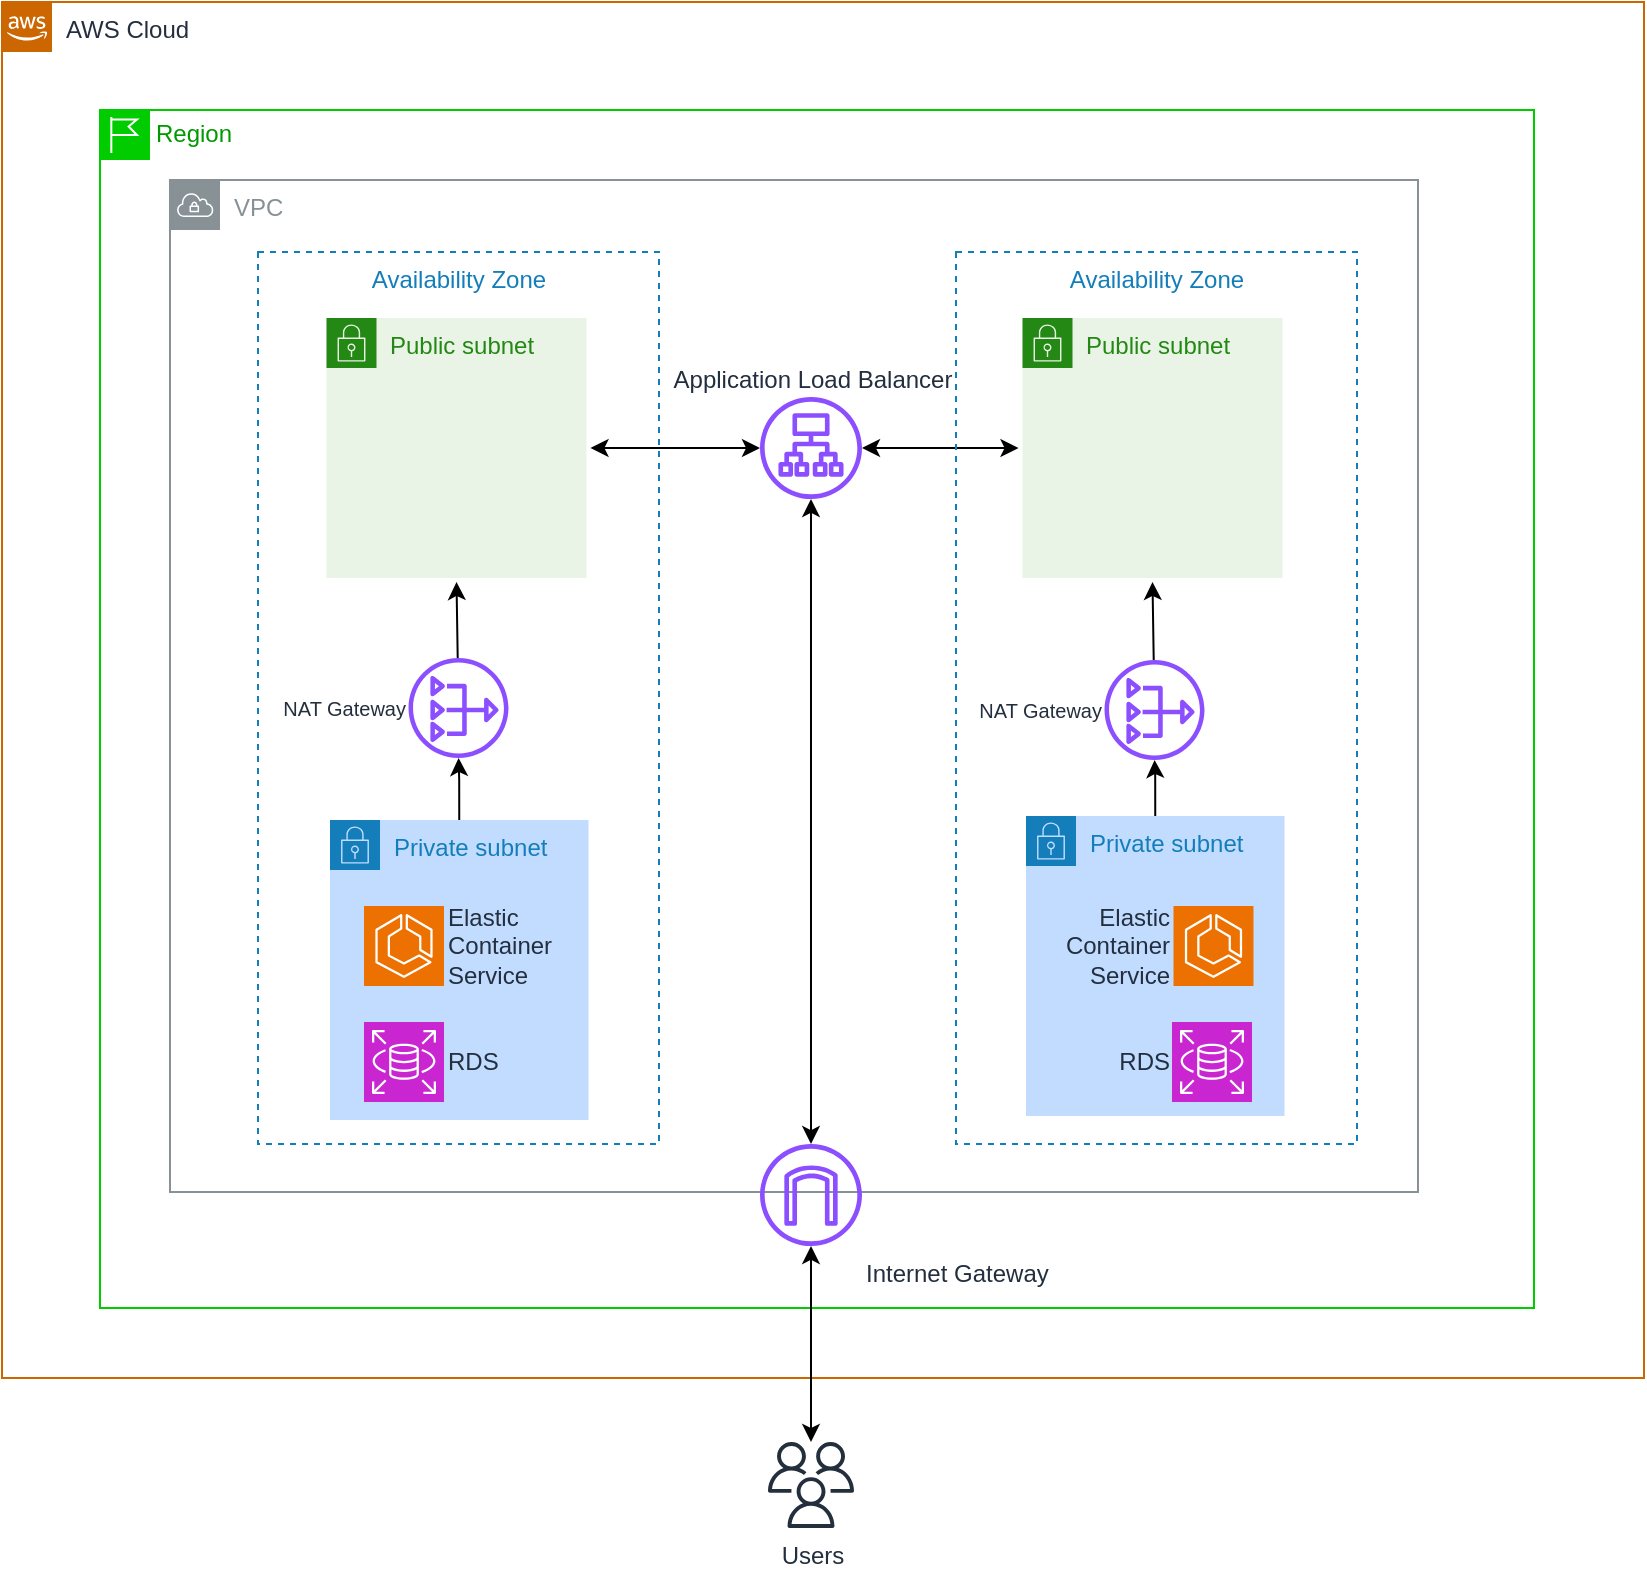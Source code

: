 <mxfile version="21.7.5" type="device">
  <diagram id="Ht1M8jgEwFfnCIfOTk4-" name="Page-1">
    <mxGraphModel dx="1188" dy="1596" grid="0" gridSize="10" guides="1" tooltips="1" connect="1" arrows="1" fold="1" page="1" pageScale="1" pageWidth="1169" pageHeight="827" background="#FFFFFF" math="0" shadow="0">
      <root>
        <mxCell id="0" />
        <mxCell id="1" parent="0" />
        <mxCell id="UEzPUAAOIrF-is8g5C7q-175" value="AWS Cloud" style="points=[[0,0],[0.25,0],[0.5,0],[0.75,0],[1,0],[1,0.25],[1,0.5],[1,0.75],[1,1],[0.75,1],[0.5,1],[0.25,1],[0,1],[0,0.75],[0,0.5],[0,0.25]];outlineConnect=0;gradientColor=none;html=1;whiteSpace=wrap;fontSize=12;fontStyle=0;shape=mxgraph.aws4.group;grIcon=mxgraph.aws4.group_aws_cloud_alt;strokeColor=#CC6600;fillColor=none;verticalAlign=top;align=left;spacingLeft=30;fontColor=#232F3E;dashed=0;labelBackgroundColor=#ffffff;container=1;pointerEvents=0;collapsible=0;recursiveResize=0;" parent="1" vertex="1">
          <mxGeometry x="147" y="-820" width="821" height="688" as="geometry" />
        </mxCell>
        <mxCell id="E76j6o1A-xm-eMg6upqM-4" value="Region" style="shape=mxgraph.ibm.box;prType=region;fontStyle=0;verticalAlign=top;align=left;spacingLeft=32;spacingTop=4;fillColor=none;rounded=0;whiteSpace=wrap;html=1;strokeColor=#00CC00;strokeWidth=1;dashed=0;container=1;spacing=-4;collapsible=0;expand=0;recursiveResize=0;fontColor=#009900;" vertex="1" parent="UEzPUAAOIrF-is8g5C7q-175">
          <mxGeometry x="49" y="54" width="717" height="599" as="geometry" />
        </mxCell>
        <mxCell id="E76j6o1A-xm-eMg6upqM-1" value="VPC" style="sketch=0;outlineConnect=0;gradientColor=none;html=1;whiteSpace=wrap;fontSize=12;fontStyle=0;shape=mxgraph.aws4.group;grIcon=mxgraph.aws4.group_vpc;strokeColor=#879196;fillColor=none;verticalAlign=top;align=left;spacingLeft=30;fontColor=#879196;dashed=0;" vertex="1" parent="UEzPUAAOIrF-is8g5C7q-175">
          <mxGeometry x="84" y="89" width="624" height="506" as="geometry" />
        </mxCell>
        <mxCell id="E76j6o1A-xm-eMg6upqM-36" style="edgeStyle=orthogonalEdgeStyle;rounded=0;orthogonalLoop=1;jettySize=auto;html=1;strokeColor=#000000;startArrow=classic;startFill=1;" edge="1" parent="UEzPUAAOIrF-is8g5C7q-175" source="E76j6o1A-xm-eMg6upqM-5" target="E76j6o1A-xm-eMg6upqM-6">
          <mxGeometry relative="1" as="geometry" />
        </mxCell>
        <mxCell id="E76j6o1A-xm-eMg6upqM-5" value="Internet Gateway" style="sketch=0;outlineConnect=0;fontColor=#232F3E;gradientColor=none;fillColor=#8C4FFF;strokeColor=none;dashed=0;verticalLabelPosition=bottom;verticalAlign=top;align=left;html=1;fontSize=12;fontStyle=0;aspect=fixed;pointerEvents=1;shape=mxgraph.aws4.internet_gateway;labelPosition=right;" vertex="1" parent="UEzPUAAOIrF-is8g5C7q-175">
          <mxGeometry x="379" y="571" width="51" height="51" as="geometry" />
        </mxCell>
        <mxCell id="E76j6o1A-xm-eMg6upqM-10" value="Availability Zone" style="fillColor=none;strokeColor=#147EBA;dashed=1;verticalAlign=top;fontStyle=0;fontColor=#147EBA;whiteSpace=wrap;html=1;" vertex="1" parent="UEzPUAAOIrF-is8g5C7q-175">
          <mxGeometry x="128" y="125" width="200.5" height="446" as="geometry" />
        </mxCell>
        <mxCell id="E76j6o1A-xm-eMg6upqM-40" style="edgeStyle=orthogonalEdgeStyle;rounded=0;orthogonalLoop=1;jettySize=auto;html=1;strokeColor=#000000;startArrow=classic;startFill=1;" edge="1" parent="UEzPUAAOIrF-is8g5C7q-175" source="E76j6o1A-xm-eMg6upqM-6" target="E76j6o1A-xm-eMg6upqM-29">
          <mxGeometry relative="1" as="geometry">
            <mxPoint x="507" y="214" as="targetPoint" />
          </mxGeometry>
        </mxCell>
        <mxCell id="E76j6o1A-xm-eMg6upqM-41" style="edgeStyle=orthogonalEdgeStyle;rounded=0;orthogonalLoop=1;jettySize=auto;html=1;strokeColor=#000000;startArrow=classic;startFill=1;" edge="1" parent="UEzPUAAOIrF-is8g5C7q-175" source="E76j6o1A-xm-eMg6upqM-6" target="E76j6o1A-xm-eMg6upqM-15">
          <mxGeometry relative="1" as="geometry">
            <mxPoint x="295" y="206" as="targetPoint" />
          </mxGeometry>
        </mxCell>
        <mxCell id="E76j6o1A-xm-eMg6upqM-6" value="Application Load Balancer" style="sketch=0;outlineConnect=0;fontColor=#232F3E;gradientColor=none;fillColor=#8C4FFF;strokeColor=none;dashed=0;verticalLabelPosition=top;verticalAlign=bottom;align=center;html=1;fontSize=12;fontStyle=0;aspect=fixed;pointerEvents=1;shape=mxgraph.aws4.application_load_balancer;labelPosition=center;" vertex="1" parent="UEzPUAAOIrF-is8g5C7q-175">
          <mxGeometry x="379" y="197.5" width="51" height="51" as="geometry" />
        </mxCell>
        <mxCell id="E76j6o1A-xm-eMg6upqM-15" value="Public subnet" style="points=[[0,0],[0.25,0],[0.5,0],[0.75,0],[1,0],[1,0.25],[1,0.5],[1,0.75],[1,1],[0.75,1],[0.5,1],[0.25,1],[0,1],[0,0.75],[0,0.5],[0,0.25]];outlineConnect=0;gradientColor=none;html=1;whiteSpace=wrap;fontSize=12;fontStyle=0;container=1;pointerEvents=0;collapsible=0;recursiveResize=0;shape=mxgraph.aws4.group;grIcon=mxgraph.aws4.group_security_group;grStroke=0;strokeColor=#248814;fillColor=#E9F3E6;verticalAlign=top;align=left;spacingLeft=30;fontColor=#248814;dashed=0;strokeWidth=3;perimeterSpacing=2;" vertex="1" parent="UEzPUAAOIrF-is8g5C7q-175">
          <mxGeometry x="162.25" y="158" width="130" height="130" as="geometry" />
        </mxCell>
        <mxCell id="E76j6o1A-xm-eMg6upqM-16" value="Private subnet" style="points=[[0,0],[0.25,0],[0.5,0],[0.75,0],[1,0],[1,0.25],[1,0.5],[1,0.75],[1,1],[0.75,1],[0.5,1],[0.25,1],[0,1],[0,0.75],[0,0.5],[0,0.25]];outlineConnect=0;gradientColor=none;html=1;whiteSpace=wrap;fontSize=12;fontStyle=0;container=1;pointerEvents=0;collapsible=0;recursiveResize=0;shape=mxgraph.aws4.group;grIcon=mxgraph.aws4.group_security_group;grStroke=0;strokeColor=#147EBA;fillColor=#C2DCFF;verticalAlign=top;align=left;spacingLeft=30;fontColor=#147EBA;dashed=0;" vertex="1" parent="UEzPUAAOIrF-is8g5C7q-175">
          <mxGeometry x="164" y="409" width="129.25" height="150" as="geometry" />
        </mxCell>
        <mxCell id="E76j6o1A-xm-eMg6upqM-44" value="RDS" style="sketch=0;points=[[0,0,0],[0.25,0,0],[0.5,0,0],[0.75,0,0],[1,0,0],[0,1,0],[0.25,1,0],[0.5,1,0],[0.75,1,0],[1,1,0],[0,0.25,0],[0,0.5,0],[0,0.75,0],[1,0.25,0],[1,0.5,0],[1,0.75,0]];outlineConnect=0;fontColor=#232F3E;fillColor=#C925D1;strokeColor=#ffffff;dashed=0;verticalLabelPosition=middle;verticalAlign=middle;align=left;html=1;fontSize=12;fontStyle=0;aspect=fixed;shape=mxgraph.aws4.resourceIcon;resIcon=mxgraph.aws4.rds;labelPosition=right;" vertex="1" parent="E76j6o1A-xm-eMg6upqM-16">
          <mxGeometry x="17" y="101" width="40" height="40" as="geometry" />
        </mxCell>
        <mxCell id="E76j6o1A-xm-eMg6upqM-43" value="Elastic Container Service" style="sketch=0;points=[[0,0,0],[0.25,0,0],[0.5,0,0],[0.75,0,0],[1,0,0],[0,1,0],[0.25,1,0],[0.5,1,0],[0.75,1,0],[1,1,0],[0,0.25,0],[0,0.5,0],[0,0.75,0],[1,0.25,0],[1,0.5,0],[1,0.75,0]];outlineConnect=0;fontColor=#232F3E;fillColor=#ED7100;strokeColor=#ffffff;dashed=0;verticalLabelPosition=middle;verticalAlign=middle;align=left;html=1;fontSize=12;fontStyle=0;aspect=fixed;shape=mxgraph.aws4.resourceIcon;resIcon=mxgraph.aws4.ecs;labelPosition=right;whiteSpace=wrap;" vertex="1" parent="E76j6o1A-xm-eMg6upqM-16">
          <mxGeometry x="17" y="43" width="40" height="40" as="geometry" />
        </mxCell>
        <mxCell id="E76j6o1A-xm-eMg6upqM-18" value="NAT Gateway" style="sketch=0;outlineConnect=0;fontColor=#232F3E;gradientColor=none;fillColor=#8C4FFF;strokeColor=none;dashed=0;verticalLabelPosition=middle;verticalAlign=middle;align=right;html=1;fontSize=10;fontStyle=0;aspect=fixed;pointerEvents=1;shape=mxgraph.aws4.nat_gateway;labelPosition=left;" vertex="1" parent="UEzPUAAOIrF-is8g5C7q-175">
          <mxGeometry x="203.25" y="328" width="50" height="50" as="geometry" />
        </mxCell>
        <mxCell id="E76j6o1A-xm-eMg6upqM-27" style="edgeStyle=orthogonalEdgeStyle;rounded=0;orthogonalLoop=1;jettySize=auto;html=1;exitX=0.5;exitY=0;exitDx=0;exitDy=0;strokeColor=#000000;" edge="1" parent="UEzPUAAOIrF-is8g5C7q-175" source="E76j6o1A-xm-eMg6upqM-16" target="E76j6o1A-xm-eMg6upqM-18">
          <mxGeometry relative="1" as="geometry" />
        </mxCell>
        <mxCell id="E76j6o1A-xm-eMg6upqM-26" value="" style="endArrow=classic;html=1;rounded=0;entryX=0.5;entryY=1;entryDx=0;entryDy=0;strokeColor=#000000;" edge="1" parent="UEzPUAAOIrF-is8g5C7q-175" source="E76j6o1A-xm-eMg6upqM-18" target="E76j6o1A-xm-eMg6upqM-15">
          <mxGeometry width="50" height="50" relative="1" as="geometry">
            <mxPoint x="178" y="329" as="sourcePoint" />
            <mxPoint x="230" y="297" as="targetPoint" />
          </mxGeometry>
        </mxCell>
        <mxCell id="E76j6o1A-xm-eMg6upqM-28" value="Availability Zone" style="fillColor=none;strokeColor=#147EBA;dashed=1;verticalAlign=top;fontStyle=0;fontColor=#147EBA;whiteSpace=wrap;html=1;" vertex="1" parent="UEzPUAAOIrF-is8g5C7q-175">
          <mxGeometry x="477" y="125" width="200.5" height="446" as="geometry" />
        </mxCell>
        <mxCell id="E76j6o1A-xm-eMg6upqM-29" value="Public subnet" style="points=[[0,0],[0.25,0],[0.5,0],[0.75,0],[1,0],[1,0.25],[1,0.5],[1,0.75],[1,1],[0.75,1],[0.5,1],[0.25,1],[0,1],[0,0.75],[0,0.5],[0,0.25]];outlineConnect=0;gradientColor=none;html=1;whiteSpace=wrap;fontSize=12;fontStyle=0;container=1;pointerEvents=0;collapsible=0;recursiveResize=0;shape=mxgraph.aws4.group;grIcon=mxgraph.aws4.group_security_group;grStroke=0;strokeColor=#248814;fillColor=#E9F3E6;verticalAlign=top;align=left;spacingLeft=30;fontColor=#248814;dashed=0;strokeWidth=3;perimeterSpacing=2;" vertex="1" parent="UEzPUAAOIrF-is8g5C7q-175">
          <mxGeometry x="510.25" y="158" width="130" height="130" as="geometry" />
        </mxCell>
        <mxCell id="E76j6o1A-xm-eMg6upqM-31" value="Private subnet" style="points=[[0,0],[0.25,0],[0.5,0],[0.75,0],[1,0],[1,0.25],[1,0.5],[1,0.75],[1,1],[0.75,1],[0.5,1],[0.25,1],[0,1],[0,0.75],[0,0.5],[0,0.25]];outlineConnect=0;gradientColor=none;html=1;whiteSpace=wrap;fontSize=12;fontStyle=0;container=1;pointerEvents=0;collapsible=0;recursiveResize=0;shape=mxgraph.aws4.group;grIcon=mxgraph.aws4.group_security_group;grStroke=0;strokeColor=#147EBA;fillColor=#C2DCFF;verticalAlign=top;align=left;spacingLeft=30;fontColor=#147EBA;dashed=0;" vertex="1" parent="UEzPUAAOIrF-is8g5C7q-175">
          <mxGeometry x="512" y="407" width="129.25" height="150" as="geometry" />
        </mxCell>
        <mxCell id="E76j6o1A-xm-eMg6upqM-45" value="Elastic Container Service" style="sketch=0;points=[[0,0,0],[0.25,0,0],[0.5,0,0],[0.75,0,0],[1,0,0],[0,1,0],[0.25,1,0],[0.5,1,0],[0.75,1,0],[1,1,0],[0,0.25,0],[0,0.5,0],[0,0.75,0],[1,0.25,0],[1,0.5,0],[1,0.75,0]];outlineConnect=0;fontColor=#232F3E;fillColor=#ED7100;strokeColor=#ffffff;dashed=0;verticalLabelPosition=middle;verticalAlign=middle;align=right;html=1;fontSize=12;fontStyle=0;aspect=fixed;shape=mxgraph.aws4.resourceIcon;resIcon=mxgraph.aws4.ecs;labelPosition=left;whiteSpace=wrap;" vertex="1" parent="E76j6o1A-xm-eMg6upqM-31">
          <mxGeometry x="73.75" y="45" width="40" height="40" as="geometry" />
        </mxCell>
        <mxCell id="E76j6o1A-xm-eMg6upqM-32" value="NAT Gateway" style="sketch=0;outlineConnect=0;fontColor=#232F3E;gradientColor=none;fillColor=#8C4FFF;strokeColor=none;dashed=0;verticalLabelPosition=middle;verticalAlign=middle;align=right;html=1;fontSize=10;fontStyle=0;aspect=fixed;pointerEvents=1;shape=mxgraph.aws4.nat_gateway;labelPosition=left;" vertex="1" parent="UEzPUAAOIrF-is8g5C7q-175">
          <mxGeometry x="551.25" y="329" width="50" height="50" as="geometry" />
        </mxCell>
        <mxCell id="E76j6o1A-xm-eMg6upqM-30" style="edgeStyle=orthogonalEdgeStyle;rounded=0;orthogonalLoop=1;jettySize=auto;html=1;exitX=0.5;exitY=0;exitDx=0;exitDy=0;strokeColor=#000000;" edge="1" parent="UEzPUAAOIrF-is8g5C7q-175" source="E76j6o1A-xm-eMg6upqM-31" target="E76j6o1A-xm-eMg6upqM-32">
          <mxGeometry relative="1" as="geometry" />
        </mxCell>
        <mxCell id="E76j6o1A-xm-eMg6upqM-33" value="" style="endArrow=classic;html=1;rounded=0;entryX=0.5;entryY=1;entryDx=0;entryDy=0;strokeColor=#000000;" edge="1" parent="UEzPUAAOIrF-is8g5C7q-175" source="E76j6o1A-xm-eMg6upqM-32" target="E76j6o1A-xm-eMg6upqM-29">
          <mxGeometry width="50" height="50" relative="1" as="geometry">
            <mxPoint x="526" y="329" as="sourcePoint" />
            <mxPoint x="578" y="297" as="targetPoint" />
          </mxGeometry>
        </mxCell>
        <mxCell id="E76j6o1A-xm-eMg6upqM-46" value="RDS" style="sketch=0;points=[[0,0,0],[0.25,0,0],[0.5,0,0],[0.75,0,0],[1,0,0],[0,1,0],[0.25,1,0],[0.5,1,0],[0.75,1,0],[1,1,0],[0,0.25,0],[0,0.5,0],[0,0.75,0],[1,0.25,0],[1,0.5,0],[1,0.75,0]];outlineConnect=0;fontColor=#232F3E;fillColor=#C925D1;strokeColor=#ffffff;dashed=0;verticalLabelPosition=middle;verticalAlign=middle;align=right;html=1;fontSize=12;fontStyle=0;aspect=fixed;shape=mxgraph.aws4.resourceIcon;resIcon=mxgraph.aws4.rds;labelPosition=left;" vertex="1" parent="UEzPUAAOIrF-is8g5C7q-175">
          <mxGeometry x="585" y="510" width="40" height="40" as="geometry" />
        </mxCell>
        <mxCell id="E76j6o1A-xm-eMg6upqM-42" style="edgeStyle=orthogonalEdgeStyle;rounded=0;orthogonalLoop=1;jettySize=auto;html=1;strokeColor=#000000;startArrow=classic;startFill=1;" edge="1" parent="1" source="E76j6o1A-xm-eMg6upqM-2" target="E76j6o1A-xm-eMg6upqM-5">
          <mxGeometry relative="1" as="geometry" />
        </mxCell>
        <mxCell id="E76j6o1A-xm-eMg6upqM-2" value="Users" style="sketch=0;outlineConnect=0;fontColor=#232F3E;gradientColor=none;fillColor=#232F3D;strokeColor=none;dashed=0;verticalLabelPosition=bottom;verticalAlign=top;align=center;html=1;fontSize=12;fontStyle=0;aspect=fixed;pointerEvents=1;shape=mxgraph.aws4.users;" vertex="1" parent="1">
          <mxGeometry x="530" y="-100" width="43" height="43" as="geometry" />
        </mxCell>
      </root>
    </mxGraphModel>
  </diagram>
</mxfile>
